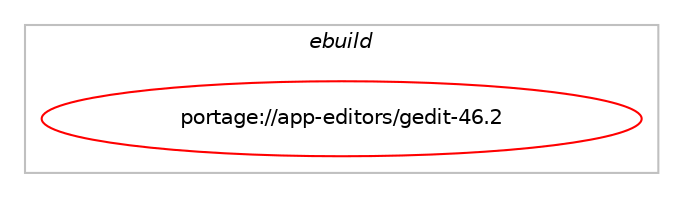 digraph prolog {

# *************
# Graph options
# *************

newrank=true;
concentrate=true;
compound=true;
graph [rankdir=LR,fontname=Helvetica,fontsize=10,ranksep=1.5];#, ranksep=2.5, nodesep=0.2];
edge  [arrowhead=vee];
node  [fontname=Helvetica,fontsize=10];

# **********
# The ebuild
# **********

subgraph cluster_leftcol {
color=gray;
label=<<i>ebuild</i>>;
id [label="portage://app-editors/gedit-46.2", color=red, width=4, href="../app-editors/gedit-46.2.svg"];
}

# ****************
# The dependencies
# ****************

subgraph cluster_midcol {
color=gray;
label=<<i>dependencies</i>>;
subgraph cluster_compile {
fillcolor="#eeeeee";
style=filled;
label=<<i>compile</i>>;
# *** BEGIN UNKNOWN DEPENDENCY TYPE (TODO) ***
# id -> equal(use_conditional_group(positive,python,portage://app-editors/gedit-46.2,[use_conditional_group(positive,python_single_target_python3_10,portage://app-editors/gedit-46.2,[package_dependency(portage://app-editors/gedit-46.2,install,no,dev-lang,python,none,[,,],[slot(3.10)],[])]),use_conditional_group(positive,python_single_target_python3_11,portage://app-editors/gedit-46.2,[package_dependency(portage://app-editors/gedit-46.2,install,no,dev-lang,python,none,[,,],[slot(3.11)],[])]),use_conditional_group(positive,python_single_target_python3_12,portage://app-editors/gedit-46.2,[package_dependency(portage://app-editors/gedit-46.2,install,no,dev-lang,python,none,[,,],[slot(3.12)],[])]),use_conditional_group(positive,python_single_target_python3_10,portage://app-editors/gedit-46.2,[package_dependency(portage://app-editors/gedit-46.2,install,no,dev-python,pycairo,none,[,,],[],[use(enable(python_targets_python3_10),negative)]),package_dependency(portage://app-editors/gedit-46.2,install,no,dev-python,pygobject,greaterequal,[3,,,3],[slot(3)],[use(enable(cairo),none),use(enable(python_targets_python3_10),negative)]),package_dependency(portage://app-editors/gedit-46.2,install,no,dev-libs,libpeas,none,[,,],[slot(0)],[use(enable(python),none),use(enable(python_single_target_python3_10),negative)])]),use_conditional_group(positive,python_single_target_python3_11,portage://app-editors/gedit-46.2,[package_dependency(portage://app-editors/gedit-46.2,install,no,dev-python,pycairo,none,[,,],[],[use(enable(python_targets_python3_11),negative)]),package_dependency(portage://app-editors/gedit-46.2,install,no,dev-python,pygobject,greaterequal,[3,,,3],[slot(3)],[use(enable(cairo),none),use(enable(python_targets_python3_11),negative)]),package_dependency(portage://app-editors/gedit-46.2,install,no,dev-libs,libpeas,none,[,,],[slot(0)],[use(enable(python),none),use(enable(python_single_target_python3_11),negative)])]),use_conditional_group(positive,python_single_target_python3_12,portage://app-editors/gedit-46.2,[package_dependency(portage://app-editors/gedit-46.2,install,no,dev-python,pycairo,none,[,,],[],[use(enable(python_targets_python3_12),negative)]),package_dependency(portage://app-editors/gedit-46.2,install,no,dev-python,pygobject,greaterequal,[3,,,3],[slot(3)],[use(enable(cairo),none),use(enable(python_targets_python3_12),negative)]),package_dependency(portage://app-editors/gedit-46.2,install,no,dev-libs,libpeas,none,[,,],[slot(0)],[use(enable(python),none),use(enable(python_single_target_python3_12),negative)])])]))
# *** END UNKNOWN DEPENDENCY TYPE (TODO) ***

# *** BEGIN UNKNOWN DEPENDENCY TYPE (TODO) ***
# id -> equal(package_dependency(portage://app-editors/gedit-46.2,install,no,app-text,gspell,greaterequal,[0.2.5,,,0.2.5],[slot(0),equal],[]))
# *** END UNKNOWN DEPENDENCY TYPE (TODO) ***

# *** BEGIN UNKNOWN DEPENDENCY TYPE (TODO) ***
# id -> equal(package_dependency(portage://app-editors/gedit-46.2,install,no,dev-libs,glib,greaterequal,[2.70,,,2.70],[slot(2)],[]))
# *** END UNKNOWN DEPENDENCY TYPE (TODO) ***

# *** BEGIN UNKNOWN DEPENDENCY TYPE (TODO) ***
# id -> equal(package_dependency(portage://app-editors/gedit-46.2,install,no,dev-libs,gobject-introspection,greaterequal,[1.54,,,1.54],any_same_slot,[]))
# *** END UNKNOWN DEPENDENCY TYPE (TODO) ***

# *** BEGIN UNKNOWN DEPENDENCY TYPE (TODO) ***
# id -> equal(package_dependency(portage://app-editors/gedit-46.2,install,no,dev-libs,libpeas,greaterequal,[1.14.1,,,1.14.1],[slot(0)],[use(enable(gtk),none)]))
# *** END UNKNOWN DEPENDENCY TYPE (TODO) ***

# *** BEGIN UNKNOWN DEPENDENCY TYPE (TODO) ***
# id -> equal(package_dependency(portage://app-editors/gedit-46.2,install,no,gui-libs,libgedit-amtk,greaterequal,[5.6,,,5.6],any_same_slot,[]))
# *** END UNKNOWN DEPENDENCY TYPE (TODO) ***

# *** BEGIN UNKNOWN DEPENDENCY TYPE (TODO) ***
# id -> equal(package_dependency(portage://app-editors/gedit-46.2,install,no,gui-libs,libgedit-gtksourceview,none,[,,],[slot(300)],[]))
# *** END UNKNOWN DEPENDENCY TYPE (TODO) ***

# *** BEGIN UNKNOWN DEPENDENCY TYPE (TODO) ***
# id -> equal(package_dependency(portage://app-editors/gedit-46.2,install,no,gui-libs,tepl,greaterequal,[6.8.0,,,6.8.0],any_same_slot,[]))
# *** END UNKNOWN DEPENDENCY TYPE (TODO) ***

# *** BEGIN UNKNOWN DEPENDENCY TYPE (TODO) ***
# id -> equal(package_dependency(portage://app-editors/gedit-46.2,install,no,x11-libs,gtk+,greaterequal,[3.22.0,,,3.22.0],[slot(3)],[use(enable(introspection),none)]))
# *** END UNKNOWN DEPENDENCY TYPE (TODO) ***

}
subgraph cluster_compileandrun {
fillcolor="#eeeeee";
style=filled;
label=<<i>compile and run</i>>;
}
subgraph cluster_run {
fillcolor="#eeeeee";
style=filled;
label=<<i>run</i>>;
# *** BEGIN UNKNOWN DEPENDENCY TYPE (TODO) ***
# id -> equal(use_conditional_group(positive,python,portage://app-editors/gedit-46.2,[use_conditional_group(positive,python_single_target_python3_10,portage://app-editors/gedit-46.2,[package_dependency(portage://app-editors/gedit-46.2,run,no,dev-lang,python,none,[,,],[slot(3.10)],[])]),use_conditional_group(positive,python_single_target_python3_11,portage://app-editors/gedit-46.2,[package_dependency(portage://app-editors/gedit-46.2,run,no,dev-lang,python,none,[,,],[slot(3.11)],[])]),use_conditional_group(positive,python_single_target_python3_12,portage://app-editors/gedit-46.2,[package_dependency(portage://app-editors/gedit-46.2,run,no,dev-lang,python,none,[,,],[slot(3.12)],[])]),use_conditional_group(positive,python_single_target_python3_10,portage://app-editors/gedit-46.2,[package_dependency(portage://app-editors/gedit-46.2,run,no,dev-python,pycairo,none,[,,],[],[use(enable(python_targets_python3_10),negative)]),package_dependency(portage://app-editors/gedit-46.2,run,no,dev-python,pygobject,greaterequal,[3,,,3],[slot(3)],[use(enable(cairo),none),use(enable(python_targets_python3_10),negative)]),package_dependency(portage://app-editors/gedit-46.2,run,no,dev-libs,libpeas,none,[,,],[slot(0)],[use(enable(python),none),use(enable(python_single_target_python3_10),negative)])]),use_conditional_group(positive,python_single_target_python3_11,portage://app-editors/gedit-46.2,[package_dependency(portage://app-editors/gedit-46.2,run,no,dev-python,pycairo,none,[,,],[],[use(enable(python_targets_python3_11),negative)]),package_dependency(portage://app-editors/gedit-46.2,run,no,dev-python,pygobject,greaterequal,[3,,,3],[slot(3)],[use(enable(cairo),none),use(enable(python_targets_python3_11),negative)]),package_dependency(portage://app-editors/gedit-46.2,run,no,dev-libs,libpeas,none,[,,],[slot(0)],[use(enable(python),none),use(enable(python_single_target_python3_11),negative)])]),use_conditional_group(positive,python_single_target_python3_12,portage://app-editors/gedit-46.2,[package_dependency(portage://app-editors/gedit-46.2,run,no,dev-python,pycairo,none,[,,],[],[use(enable(python_targets_python3_12),negative)]),package_dependency(portage://app-editors/gedit-46.2,run,no,dev-python,pygobject,greaterequal,[3,,,3],[slot(3)],[use(enable(cairo),none),use(enable(python_targets_python3_12),negative)]),package_dependency(portage://app-editors/gedit-46.2,run,no,dev-libs,libpeas,none,[,,],[slot(0)],[use(enable(python),none),use(enable(python_single_target_python3_12),negative)])])]))
# *** END UNKNOWN DEPENDENCY TYPE (TODO) ***

# *** BEGIN UNKNOWN DEPENDENCY TYPE (TODO) ***
# id -> equal(package_dependency(portage://app-editors/gedit-46.2,run,no,app-text,gspell,greaterequal,[0.2.5,,,0.2.5],[slot(0),equal],[]))
# *** END UNKNOWN DEPENDENCY TYPE (TODO) ***

# *** BEGIN UNKNOWN DEPENDENCY TYPE (TODO) ***
# id -> equal(package_dependency(portage://app-editors/gedit-46.2,run,no,dev-libs,glib,greaterequal,[2.70,,,2.70],[slot(2)],[]))
# *** END UNKNOWN DEPENDENCY TYPE (TODO) ***

# *** BEGIN UNKNOWN DEPENDENCY TYPE (TODO) ***
# id -> equal(package_dependency(portage://app-editors/gedit-46.2,run,no,dev-libs,gobject-introspection,greaterequal,[1.54,,,1.54],any_same_slot,[]))
# *** END UNKNOWN DEPENDENCY TYPE (TODO) ***

# *** BEGIN UNKNOWN DEPENDENCY TYPE (TODO) ***
# id -> equal(package_dependency(portage://app-editors/gedit-46.2,run,no,dev-libs,libpeas,greaterequal,[1.14.1,,,1.14.1],[slot(0)],[use(enable(gtk),none)]))
# *** END UNKNOWN DEPENDENCY TYPE (TODO) ***

# *** BEGIN UNKNOWN DEPENDENCY TYPE (TODO) ***
# id -> equal(package_dependency(portage://app-editors/gedit-46.2,run,no,gnome-base,gsettings-desktop-schemas,none,[,,],[],[]))
# *** END UNKNOWN DEPENDENCY TYPE (TODO) ***

# *** BEGIN UNKNOWN DEPENDENCY TYPE (TODO) ***
# id -> equal(package_dependency(portage://app-editors/gedit-46.2,run,no,gnome-base,gvfs,none,[,,],[],[]))
# *** END UNKNOWN DEPENDENCY TYPE (TODO) ***

# *** BEGIN UNKNOWN DEPENDENCY TYPE (TODO) ***
# id -> equal(package_dependency(portage://app-editors/gedit-46.2,run,no,gui-libs,libgedit-amtk,greaterequal,[5.6,,,5.6],any_same_slot,[]))
# *** END UNKNOWN DEPENDENCY TYPE (TODO) ***

# *** BEGIN UNKNOWN DEPENDENCY TYPE (TODO) ***
# id -> equal(package_dependency(portage://app-editors/gedit-46.2,run,no,gui-libs,libgedit-gtksourceview,none,[,,],[slot(300)],[]))
# *** END UNKNOWN DEPENDENCY TYPE (TODO) ***

# *** BEGIN UNKNOWN DEPENDENCY TYPE (TODO) ***
# id -> equal(package_dependency(portage://app-editors/gedit-46.2,run,no,gui-libs,tepl,greaterequal,[6.8.0,,,6.8.0],any_same_slot,[]))
# *** END UNKNOWN DEPENDENCY TYPE (TODO) ***

# *** BEGIN UNKNOWN DEPENDENCY TYPE (TODO) ***
# id -> equal(package_dependency(portage://app-editors/gedit-46.2,run,no,x11-libs,gtk+,greaterequal,[3.22.0,,,3.22.0],[slot(3)],[use(enable(introspection),none)]))
# *** END UNKNOWN DEPENDENCY TYPE (TODO) ***

# *** BEGIN UNKNOWN DEPENDENCY TYPE (TODO) ***
# id -> equal(package_dependency(portage://app-editors/gedit-46.2,run,no,x11-themes,adwaita-icon-theme,none,[,,],[],[]))
# *** END UNKNOWN DEPENDENCY TYPE (TODO) ***

}
}

# **************
# The candidates
# **************

subgraph cluster_choices {
rank=same;
color=gray;
label=<<i>candidates</i>>;

}

}
